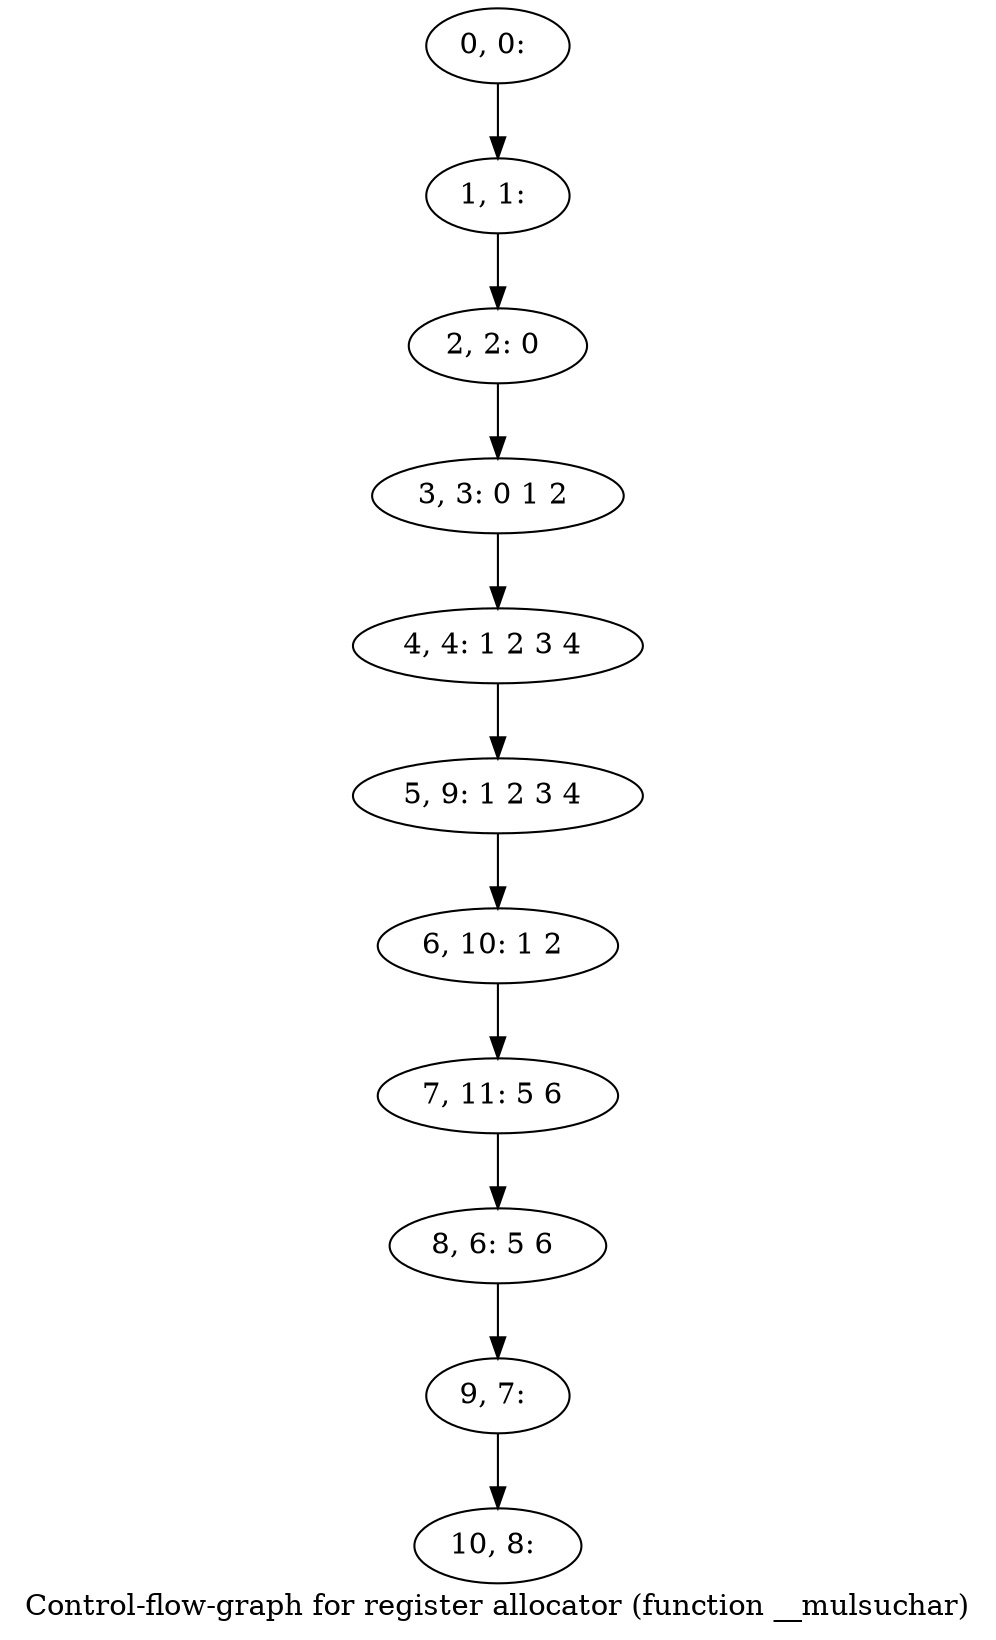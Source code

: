 digraph G {
graph [label="Control-flow-graph for register allocator (function __mulsuchar)"]
0[label="0, 0: "];
1[label="1, 1: "];
2[label="2, 2: 0 "];
3[label="3, 3: 0 1 2 "];
4[label="4, 4: 1 2 3 4 "];
5[label="5, 9: 1 2 3 4 "];
6[label="6, 10: 1 2 "];
7[label="7, 11: 5 6 "];
8[label="8, 6: 5 6 "];
9[label="9, 7: "];
10[label="10, 8: "];
0->1 ;
1->2 ;
2->3 ;
3->4 ;
4->5 ;
5->6 ;
6->7 ;
7->8 ;
8->9 ;
9->10 ;
}
